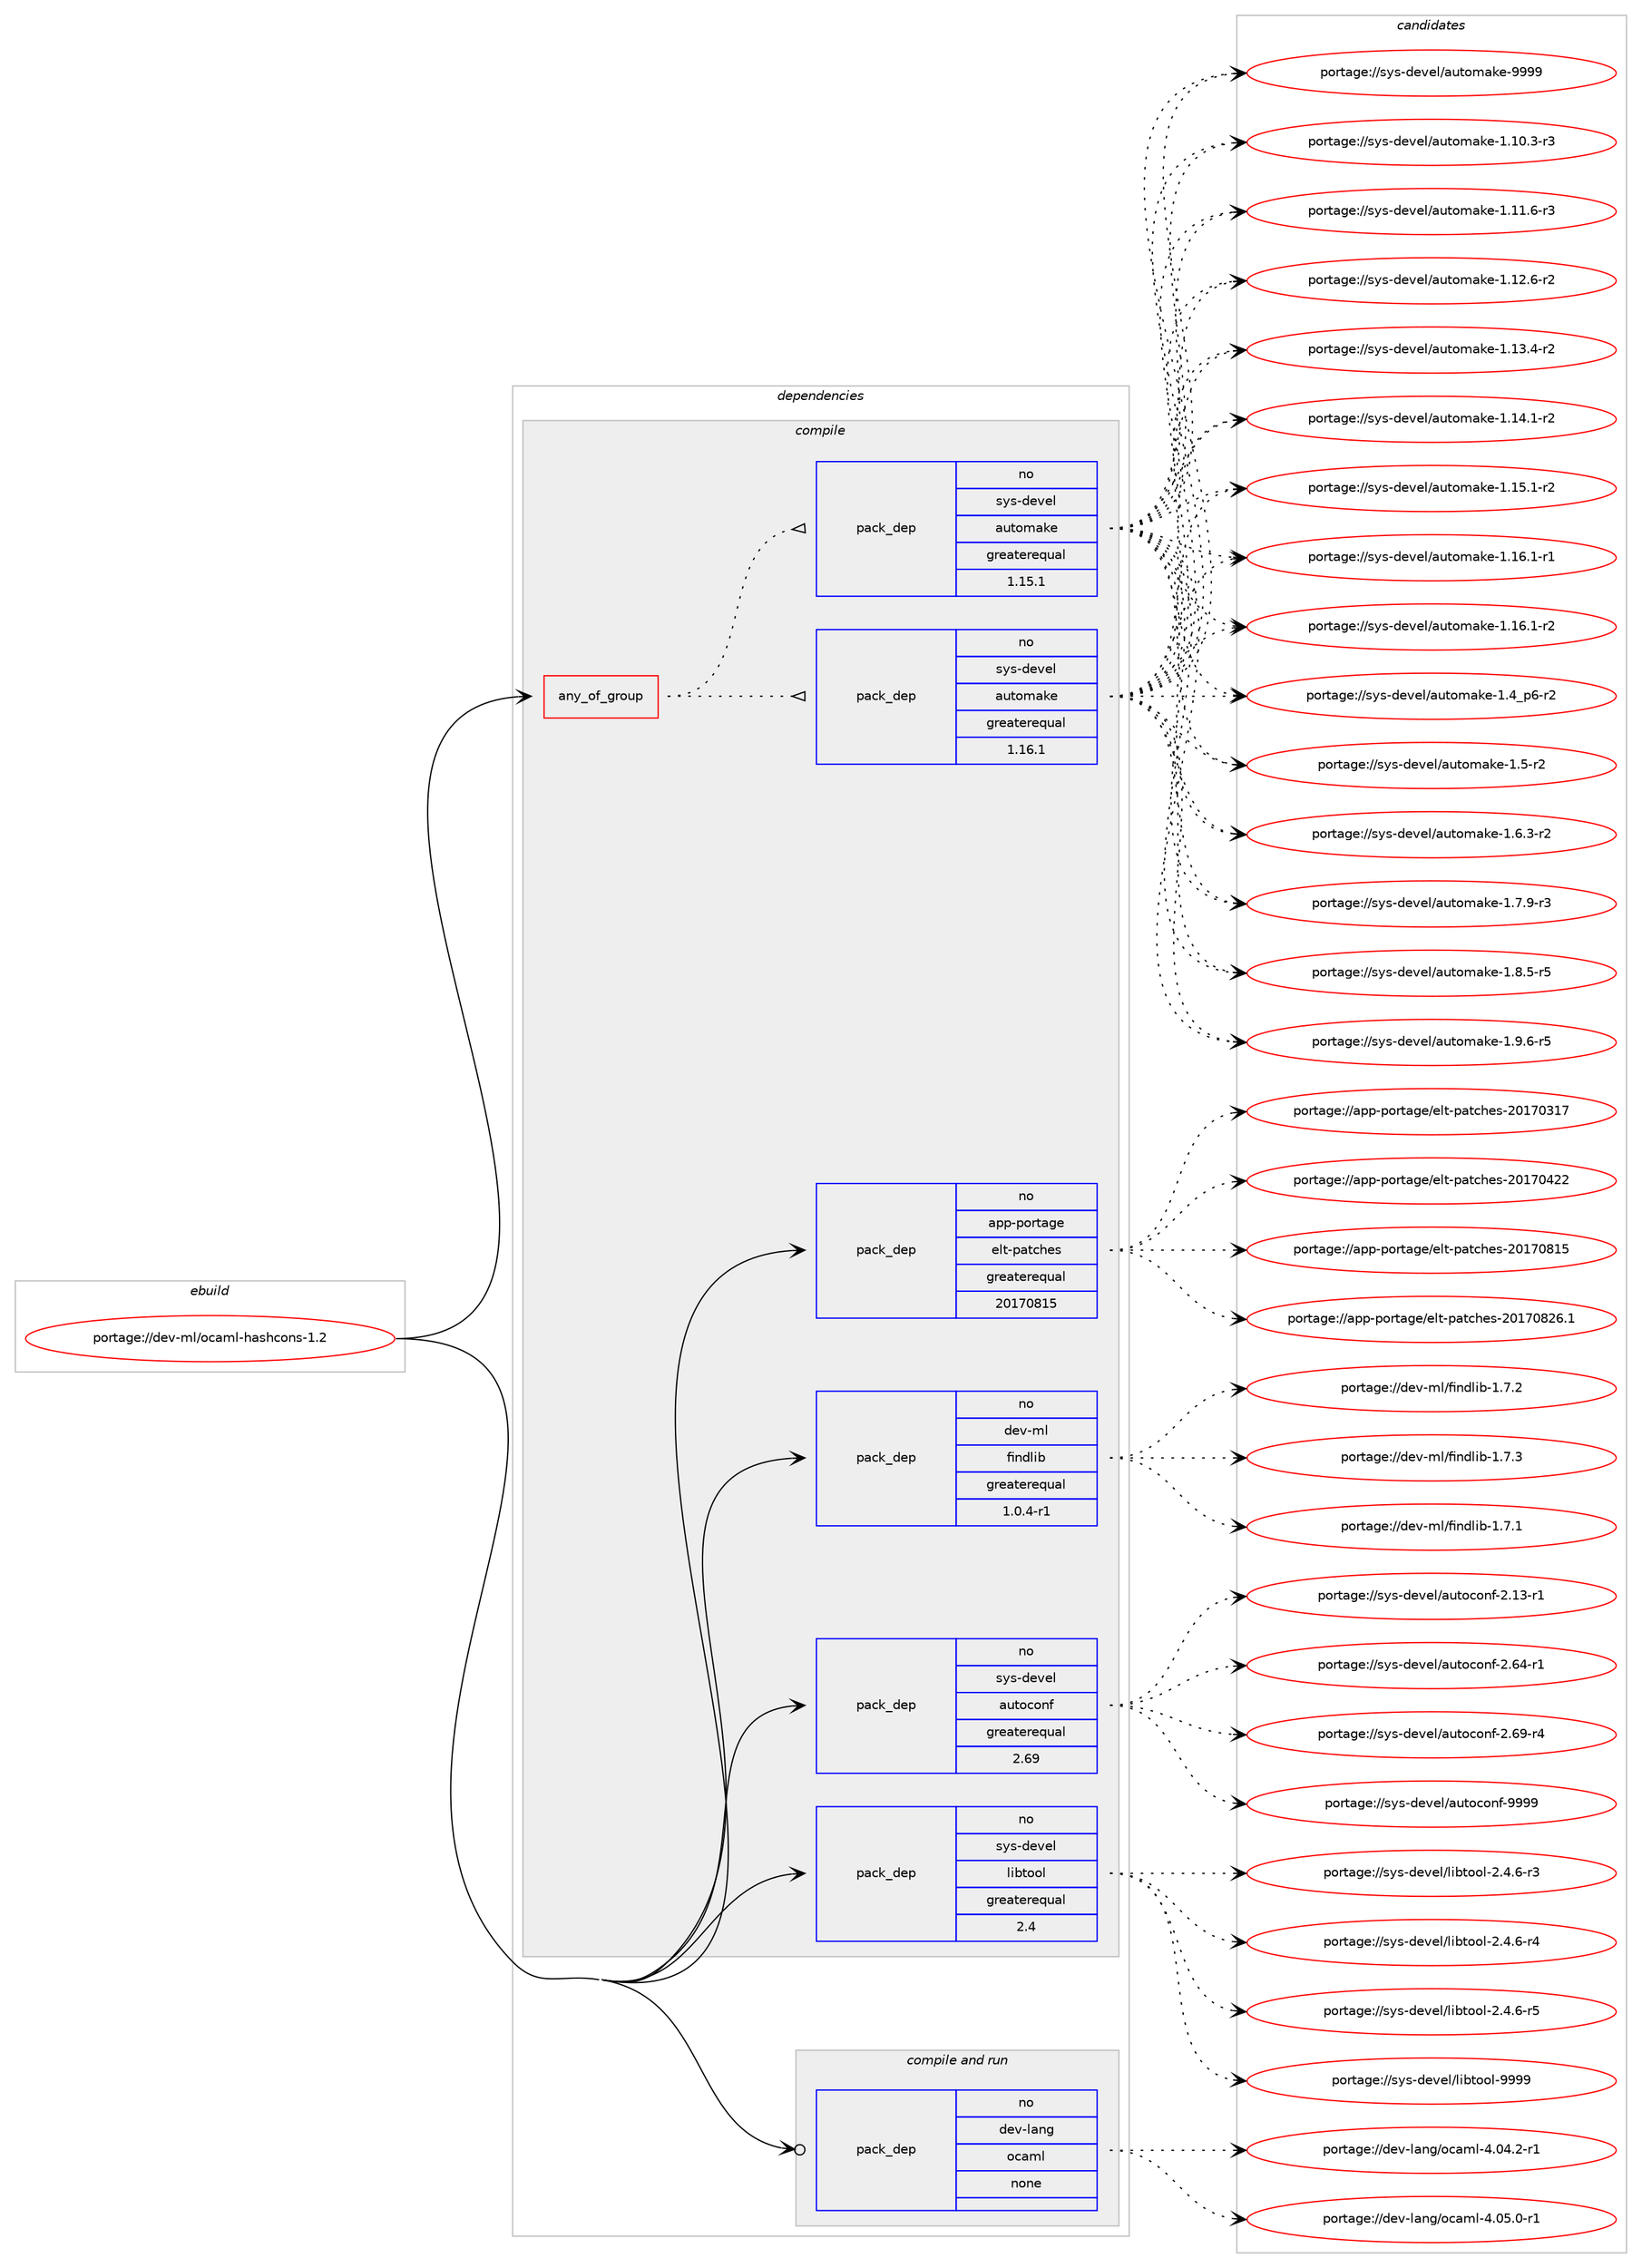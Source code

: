 digraph prolog {

# *************
# Graph options
# *************

newrank=true;
concentrate=true;
compound=true;
graph [rankdir=LR,fontname=Helvetica,fontsize=10,ranksep=1.5];#, ranksep=2.5, nodesep=0.2];
edge  [arrowhead=vee];
node  [fontname=Helvetica,fontsize=10];

# **********
# The ebuild
# **********

subgraph cluster_leftcol {
color=gray;
rank=same;
label=<<i>ebuild</i>>;
id [label="portage://dev-ml/ocaml-hashcons-1.2", color=red, width=4, href="../dev-ml/ocaml-hashcons-1.2.svg"];
}

# ****************
# The dependencies
# ****************

subgraph cluster_midcol {
color=gray;
label=<<i>dependencies</i>>;
subgraph cluster_compile {
fillcolor="#eeeeee";
style=filled;
label=<<i>compile</i>>;
subgraph any3100 {
dependency107083 [label=<<TABLE BORDER="0" CELLBORDER="1" CELLSPACING="0" CELLPADDING="4"><TR><TD CELLPADDING="10">any_of_group</TD></TR></TABLE>>, shape=none, color=red];subgraph pack81471 {
dependency107084 [label=<<TABLE BORDER="0" CELLBORDER="1" CELLSPACING="0" CELLPADDING="4" WIDTH="220"><TR><TD ROWSPAN="6" CELLPADDING="30">pack_dep</TD></TR><TR><TD WIDTH="110">no</TD></TR><TR><TD>sys-devel</TD></TR><TR><TD>automake</TD></TR><TR><TD>greaterequal</TD></TR><TR><TD>1.16.1</TD></TR></TABLE>>, shape=none, color=blue];
}
dependency107083:e -> dependency107084:w [weight=20,style="dotted",arrowhead="oinv"];
subgraph pack81472 {
dependency107085 [label=<<TABLE BORDER="0" CELLBORDER="1" CELLSPACING="0" CELLPADDING="4" WIDTH="220"><TR><TD ROWSPAN="6" CELLPADDING="30">pack_dep</TD></TR><TR><TD WIDTH="110">no</TD></TR><TR><TD>sys-devel</TD></TR><TR><TD>automake</TD></TR><TR><TD>greaterequal</TD></TR><TR><TD>1.15.1</TD></TR></TABLE>>, shape=none, color=blue];
}
dependency107083:e -> dependency107085:w [weight=20,style="dotted",arrowhead="oinv"];
}
id:e -> dependency107083:w [weight=20,style="solid",arrowhead="vee"];
subgraph pack81473 {
dependency107086 [label=<<TABLE BORDER="0" CELLBORDER="1" CELLSPACING="0" CELLPADDING="4" WIDTH="220"><TR><TD ROWSPAN="6" CELLPADDING="30">pack_dep</TD></TR><TR><TD WIDTH="110">no</TD></TR><TR><TD>app-portage</TD></TR><TR><TD>elt-patches</TD></TR><TR><TD>greaterequal</TD></TR><TR><TD>20170815</TD></TR></TABLE>>, shape=none, color=blue];
}
id:e -> dependency107086:w [weight=20,style="solid",arrowhead="vee"];
subgraph pack81474 {
dependency107087 [label=<<TABLE BORDER="0" CELLBORDER="1" CELLSPACING="0" CELLPADDING="4" WIDTH="220"><TR><TD ROWSPAN="6" CELLPADDING="30">pack_dep</TD></TR><TR><TD WIDTH="110">no</TD></TR><TR><TD>dev-ml</TD></TR><TR><TD>findlib</TD></TR><TR><TD>greaterequal</TD></TR><TR><TD>1.0.4-r1</TD></TR></TABLE>>, shape=none, color=blue];
}
id:e -> dependency107087:w [weight=20,style="solid",arrowhead="vee"];
subgraph pack81475 {
dependency107088 [label=<<TABLE BORDER="0" CELLBORDER="1" CELLSPACING="0" CELLPADDING="4" WIDTH="220"><TR><TD ROWSPAN="6" CELLPADDING="30">pack_dep</TD></TR><TR><TD WIDTH="110">no</TD></TR><TR><TD>sys-devel</TD></TR><TR><TD>autoconf</TD></TR><TR><TD>greaterequal</TD></TR><TR><TD>2.69</TD></TR></TABLE>>, shape=none, color=blue];
}
id:e -> dependency107088:w [weight=20,style="solid",arrowhead="vee"];
subgraph pack81476 {
dependency107089 [label=<<TABLE BORDER="0" CELLBORDER="1" CELLSPACING="0" CELLPADDING="4" WIDTH="220"><TR><TD ROWSPAN="6" CELLPADDING="30">pack_dep</TD></TR><TR><TD WIDTH="110">no</TD></TR><TR><TD>sys-devel</TD></TR><TR><TD>libtool</TD></TR><TR><TD>greaterequal</TD></TR><TR><TD>2.4</TD></TR></TABLE>>, shape=none, color=blue];
}
id:e -> dependency107089:w [weight=20,style="solid",arrowhead="vee"];
}
subgraph cluster_compileandrun {
fillcolor="#eeeeee";
style=filled;
label=<<i>compile and run</i>>;
subgraph pack81477 {
dependency107090 [label=<<TABLE BORDER="0" CELLBORDER="1" CELLSPACING="0" CELLPADDING="4" WIDTH="220"><TR><TD ROWSPAN="6" CELLPADDING="30">pack_dep</TD></TR><TR><TD WIDTH="110">no</TD></TR><TR><TD>dev-lang</TD></TR><TR><TD>ocaml</TD></TR><TR><TD>none</TD></TR><TR><TD></TD></TR></TABLE>>, shape=none, color=blue];
}
id:e -> dependency107090:w [weight=20,style="solid",arrowhead="odotvee"];
}
subgraph cluster_run {
fillcolor="#eeeeee";
style=filled;
label=<<i>run</i>>;
}
}

# **************
# The candidates
# **************

subgraph cluster_choices {
rank=same;
color=gray;
label=<<i>candidates</i>>;

subgraph choice81471 {
color=black;
nodesep=1;
choiceportage11512111545100101118101108479711711611110997107101454946494846514511451 [label="portage://sys-devel/automake-1.10.3-r3", color=red, width=4,href="../sys-devel/automake-1.10.3-r3.svg"];
choiceportage11512111545100101118101108479711711611110997107101454946494946544511451 [label="portage://sys-devel/automake-1.11.6-r3", color=red, width=4,href="../sys-devel/automake-1.11.6-r3.svg"];
choiceportage11512111545100101118101108479711711611110997107101454946495046544511450 [label="portage://sys-devel/automake-1.12.6-r2", color=red, width=4,href="../sys-devel/automake-1.12.6-r2.svg"];
choiceportage11512111545100101118101108479711711611110997107101454946495146524511450 [label="portage://sys-devel/automake-1.13.4-r2", color=red, width=4,href="../sys-devel/automake-1.13.4-r2.svg"];
choiceportage11512111545100101118101108479711711611110997107101454946495246494511450 [label="portage://sys-devel/automake-1.14.1-r2", color=red, width=4,href="../sys-devel/automake-1.14.1-r2.svg"];
choiceportage11512111545100101118101108479711711611110997107101454946495346494511450 [label="portage://sys-devel/automake-1.15.1-r2", color=red, width=4,href="../sys-devel/automake-1.15.1-r2.svg"];
choiceportage11512111545100101118101108479711711611110997107101454946495446494511449 [label="portage://sys-devel/automake-1.16.1-r1", color=red, width=4,href="../sys-devel/automake-1.16.1-r1.svg"];
choiceportage11512111545100101118101108479711711611110997107101454946495446494511450 [label="portage://sys-devel/automake-1.16.1-r2", color=red, width=4,href="../sys-devel/automake-1.16.1-r2.svg"];
choiceportage115121115451001011181011084797117116111109971071014549465295112544511450 [label="portage://sys-devel/automake-1.4_p6-r2", color=red, width=4,href="../sys-devel/automake-1.4_p6-r2.svg"];
choiceportage11512111545100101118101108479711711611110997107101454946534511450 [label="portage://sys-devel/automake-1.5-r2", color=red, width=4,href="../sys-devel/automake-1.5-r2.svg"];
choiceportage115121115451001011181011084797117116111109971071014549465446514511450 [label="portage://sys-devel/automake-1.6.3-r2", color=red, width=4,href="../sys-devel/automake-1.6.3-r2.svg"];
choiceportage115121115451001011181011084797117116111109971071014549465546574511451 [label="portage://sys-devel/automake-1.7.9-r3", color=red, width=4,href="../sys-devel/automake-1.7.9-r3.svg"];
choiceportage115121115451001011181011084797117116111109971071014549465646534511453 [label="portage://sys-devel/automake-1.8.5-r5", color=red, width=4,href="../sys-devel/automake-1.8.5-r5.svg"];
choiceportage115121115451001011181011084797117116111109971071014549465746544511453 [label="portage://sys-devel/automake-1.9.6-r5", color=red, width=4,href="../sys-devel/automake-1.9.6-r5.svg"];
choiceportage115121115451001011181011084797117116111109971071014557575757 [label="portage://sys-devel/automake-9999", color=red, width=4,href="../sys-devel/automake-9999.svg"];
dependency107084:e -> choiceportage11512111545100101118101108479711711611110997107101454946494846514511451:w [style=dotted,weight="100"];
dependency107084:e -> choiceportage11512111545100101118101108479711711611110997107101454946494946544511451:w [style=dotted,weight="100"];
dependency107084:e -> choiceportage11512111545100101118101108479711711611110997107101454946495046544511450:w [style=dotted,weight="100"];
dependency107084:e -> choiceportage11512111545100101118101108479711711611110997107101454946495146524511450:w [style=dotted,weight="100"];
dependency107084:e -> choiceportage11512111545100101118101108479711711611110997107101454946495246494511450:w [style=dotted,weight="100"];
dependency107084:e -> choiceportage11512111545100101118101108479711711611110997107101454946495346494511450:w [style=dotted,weight="100"];
dependency107084:e -> choiceportage11512111545100101118101108479711711611110997107101454946495446494511449:w [style=dotted,weight="100"];
dependency107084:e -> choiceportage11512111545100101118101108479711711611110997107101454946495446494511450:w [style=dotted,weight="100"];
dependency107084:e -> choiceportage115121115451001011181011084797117116111109971071014549465295112544511450:w [style=dotted,weight="100"];
dependency107084:e -> choiceportage11512111545100101118101108479711711611110997107101454946534511450:w [style=dotted,weight="100"];
dependency107084:e -> choiceportage115121115451001011181011084797117116111109971071014549465446514511450:w [style=dotted,weight="100"];
dependency107084:e -> choiceportage115121115451001011181011084797117116111109971071014549465546574511451:w [style=dotted,weight="100"];
dependency107084:e -> choiceportage115121115451001011181011084797117116111109971071014549465646534511453:w [style=dotted,weight="100"];
dependency107084:e -> choiceportage115121115451001011181011084797117116111109971071014549465746544511453:w [style=dotted,weight="100"];
dependency107084:e -> choiceportage115121115451001011181011084797117116111109971071014557575757:w [style=dotted,weight="100"];
}
subgraph choice81472 {
color=black;
nodesep=1;
choiceportage11512111545100101118101108479711711611110997107101454946494846514511451 [label="portage://sys-devel/automake-1.10.3-r3", color=red, width=4,href="../sys-devel/automake-1.10.3-r3.svg"];
choiceportage11512111545100101118101108479711711611110997107101454946494946544511451 [label="portage://sys-devel/automake-1.11.6-r3", color=red, width=4,href="../sys-devel/automake-1.11.6-r3.svg"];
choiceportage11512111545100101118101108479711711611110997107101454946495046544511450 [label="portage://sys-devel/automake-1.12.6-r2", color=red, width=4,href="../sys-devel/automake-1.12.6-r2.svg"];
choiceportage11512111545100101118101108479711711611110997107101454946495146524511450 [label="portage://sys-devel/automake-1.13.4-r2", color=red, width=4,href="../sys-devel/automake-1.13.4-r2.svg"];
choiceportage11512111545100101118101108479711711611110997107101454946495246494511450 [label="portage://sys-devel/automake-1.14.1-r2", color=red, width=4,href="../sys-devel/automake-1.14.1-r2.svg"];
choiceportage11512111545100101118101108479711711611110997107101454946495346494511450 [label="portage://sys-devel/automake-1.15.1-r2", color=red, width=4,href="../sys-devel/automake-1.15.1-r2.svg"];
choiceportage11512111545100101118101108479711711611110997107101454946495446494511449 [label="portage://sys-devel/automake-1.16.1-r1", color=red, width=4,href="../sys-devel/automake-1.16.1-r1.svg"];
choiceportage11512111545100101118101108479711711611110997107101454946495446494511450 [label="portage://sys-devel/automake-1.16.1-r2", color=red, width=4,href="../sys-devel/automake-1.16.1-r2.svg"];
choiceportage115121115451001011181011084797117116111109971071014549465295112544511450 [label="portage://sys-devel/automake-1.4_p6-r2", color=red, width=4,href="../sys-devel/automake-1.4_p6-r2.svg"];
choiceportage11512111545100101118101108479711711611110997107101454946534511450 [label="portage://sys-devel/automake-1.5-r2", color=red, width=4,href="../sys-devel/automake-1.5-r2.svg"];
choiceportage115121115451001011181011084797117116111109971071014549465446514511450 [label="portage://sys-devel/automake-1.6.3-r2", color=red, width=4,href="../sys-devel/automake-1.6.3-r2.svg"];
choiceportage115121115451001011181011084797117116111109971071014549465546574511451 [label="portage://sys-devel/automake-1.7.9-r3", color=red, width=4,href="../sys-devel/automake-1.7.9-r3.svg"];
choiceportage115121115451001011181011084797117116111109971071014549465646534511453 [label="portage://sys-devel/automake-1.8.5-r5", color=red, width=4,href="../sys-devel/automake-1.8.5-r5.svg"];
choiceportage115121115451001011181011084797117116111109971071014549465746544511453 [label="portage://sys-devel/automake-1.9.6-r5", color=red, width=4,href="../sys-devel/automake-1.9.6-r5.svg"];
choiceportage115121115451001011181011084797117116111109971071014557575757 [label="portage://sys-devel/automake-9999", color=red, width=4,href="../sys-devel/automake-9999.svg"];
dependency107085:e -> choiceportage11512111545100101118101108479711711611110997107101454946494846514511451:w [style=dotted,weight="100"];
dependency107085:e -> choiceportage11512111545100101118101108479711711611110997107101454946494946544511451:w [style=dotted,weight="100"];
dependency107085:e -> choiceportage11512111545100101118101108479711711611110997107101454946495046544511450:w [style=dotted,weight="100"];
dependency107085:e -> choiceportage11512111545100101118101108479711711611110997107101454946495146524511450:w [style=dotted,weight="100"];
dependency107085:e -> choiceportage11512111545100101118101108479711711611110997107101454946495246494511450:w [style=dotted,weight="100"];
dependency107085:e -> choiceportage11512111545100101118101108479711711611110997107101454946495346494511450:w [style=dotted,weight="100"];
dependency107085:e -> choiceportage11512111545100101118101108479711711611110997107101454946495446494511449:w [style=dotted,weight="100"];
dependency107085:e -> choiceportage11512111545100101118101108479711711611110997107101454946495446494511450:w [style=dotted,weight="100"];
dependency107085:e -> choiceportage115121115451001011181011084797117116111109971071014549465295112544511450:w [style=dotted,weight="100"];
dependency107085:e -> choiceportage11512111545100101118101108479711711611110997107101454946534511450:w [style=dotted,weight="100"];
dependency107085:e -> choiceportage115121115451001011181011084797117116111109971071014549465446514511450:w [style=dotted,weight="100"];
dependency107085:e -> choiceportage115121115451001011181011084797117116111109971071014549465546574511451:w [style=dotted,weight="100"];
dependency107085:e -> choiceportage115121115451001011181011084797117116111109971071014549465646534511453:w [style=dotted,weight="100"];
dependency107085:e -> choiceportage115121115451001011181011084797117116111109971071014549465746544511453:w [style=dotted,weight="100"];
dependency107085:e -> choiceportage115121115451001011181011084797117116111109971071014557575757:w [style=dotted,weight="100"];
}
subgraph choice81473 {
color=black;
nodesep=1;
choiceportage97112112451121111141169710310147101108116451129711699104101115455048495548514955 [label="portage://app-portage/elt-patches-20170317", color=red, width=4,href="../app-portage/elt-patches-20170317.svg"];
choiceportage97112112451121111141169710310147101108116451129711699104101115455048495548525050 [label="portage://app-portage/elt-patches-20170422", color=red, width=4,href="../app-portage/elt-patches-20170422.svg"];
choiceportage97112112451121111141169710310147101108116451129711699104101115455048495548564953 [label="portage://app-portage/elt-patches-20170815", color=red, width=4,href="../app-portage/elt-patches-20170815.svg"];
choiceportage971121124511211111411697103101471011081164511297116991041011154550484955485650544649 [label="portage://app-portage/elt-patches-20170826.1", color=red, width=4,href="../app-portage/elt-patches-20170826.1.svg"];
dependency107086:e -> choiceportage97112112451121111141169710310147101108116451129711699104101115455048495548514955:w [style=dotted,weight="100"];
dependency107086:e -> choiceportage97112112451121111141169710310147101108116451129711699104101115455048495548525050:w [style=dotted,weight="100"];
dependency107086:e -> choiceportage97112112451121111141169710310147101108116451129711699104101115455048495548564953:w [style=dotted,weight="100"];
dependency107086:e -> choiceportage971121124511211111411697103101471011081164511297116991041011154550484955485650544649:w [style=dotted,weight="100"];
}
subgraph choice81474 {
color=black;
nodesep=1;
choiceportage100101118451091084710210511010010810598454946554649 [label="portage://dev-ml/findlib-1.7.1", color=red, width=4,href="../dev-ml/findlib-1.7.1.svg"];
choiceportage100101118451091084710210511010010810598454946554650 [label="portage://dev-ml/findlib-1.7.2", color=red, width=4,href="../dev-ml/findlib-1.7.2.svg"];
choiceportage100101118451091084710210511010010810598454946554651 [label="portage://dev-ml/findlib-1.7.3", color=red, width=4,href="../dev-ml/findlib-1.7.3.svg"];
dependency107087:e -> choiceportage100101118451091084710210511010010810598454946554649:w [style=dotted,weight="100"];
dependency107087:e -> choiceportage100101118451091084710210511010010810598454946554650:w [style=dotted,weight="100"];
dependency107087:e -> choiceportage100101118451091084710210511010010810598454946554651:w [style=dotted,weight="100"];
}
subgraph choice81475 {
color=black;
nodesep=1;
choiceportage1151211154510010111810110847971171161119911111010245504649514511449 [label="portage://sys-devel/autoconf-2.13-r1", color=red, width=4,href="../sys-devel/autoconf-2.13-r1.svg"];
choiceportage1151211154510010111810110847971171161119911111010245504654524511449 [label="portage://sys-devel/autoconf-2.64-r1", color=red, width=4,href="../sys-devel/autoconf-2.64-r1.svg"];
choiceportage1151211154510010111810110847971171161119911111010245504654574511452 [label="portage://sys-devel/autoconf-2.69-r4", color=red, width=4,href="../sys-devel/autoconf-2.69-r4.svg"];
choiceportage115121115451001011181011084797117116111991111101024557575757 [label="portage://sys-devel/autoconf-9999", color=red, width=4,href="../sys-devel/autoconf-9999.svg"];
dependency107088:e -> choiceportage1151211154510010111810110847971171161119911111010245504649514511449:w [style=dotted,weight="100"];
dependency107088:e -> choiceportage1151211154510010111810110847971171161119911111010245504654524511449:w [style=dotted,weight="100"];
dependency107088:e -> choiceportage1151211154510010111810110847971171161119911111010245504654574511452:w [style=dotted,weight="100"];
dependency107088:e -> choiceportage115121115451001011181011084797117116111991111101024557575757:w [style=dotted,weight="100"];
}
subgraph choice81476 {
color=black;
nodesep=1;
choiceportage1151211154510010111810110847108105981161111111084550465246544511451 [label="portage://sys-devel/libtool-2.4.6-r3", color=red, width=4,href="../sys-devel/libtool-2.4.6-r3.svg"];
choiceportage1151211154510010111810110847108105981161111111084550465246544511452 [label="portage://sys-devel/libtool-2.4.6-r4", color=red, width=4,href="../sys-devel/libtool-2.4.6-r4.svg"];
choiceportage1151211154510010111810110847108105981161111111084550465246544511453 [label="portage://sys-devel/libtool-2.4.6-r5", color=red, width=4,href="../sys-devel/libtool-2.4.6-r5.svg"];
choiceportage1151211154510010111810110847108105981161111111084557575757 [label="portage://sys-devel/libtool-9999", color=red, width=4,href="../sys-devel/libtool-9999.svg"];
dependency107089:e -> choiceportage1151211154510010111810110847108105981161111111084550465246544511451:w [style=dotted,weight="100"];
dependency107089:e -> choiceportage1151211154510010111810110847108105981161111111084550465246544511452:w [style=dotted,weight="100"];
dependency107089:e -> choiceportage1151211154510010111810110847108105981161111111084550465246544511453:w [style=dotted,weight="100"];
dependency107089:e -> choiceportage1151211154510010111810110847108105981161111111084557575757:w [style=dotted,weight="100"];
}
subgraph choice81477 {
color=black;
nodesep=1;
choiceportage1001011184510897110103471119997109108455246485246504511449 [label="portage://dev-lang/ocaml-4.04.2-r1", color=red, width=4,href="../dev-lang/ocaml-4.04.2-r1.svg"];
choiceportage1001011184510897110103471119997109108455246485346484511449 [label="portage://dev-lang/ocaml-4.05.0-r1", color=red, width=4,href="../dev-lang/ocaml-4.05.0-r1.svg"];
dependency107090:e -> choiceportage1001011184510897110103471119997109108455246485246504511449:w [style=dotted,weight="100"];
dependency107090:e -> choiceportage1001011184510897110103471119997109108455246485346484511449:w [style=dotted,weight="100"];
}
}

}
